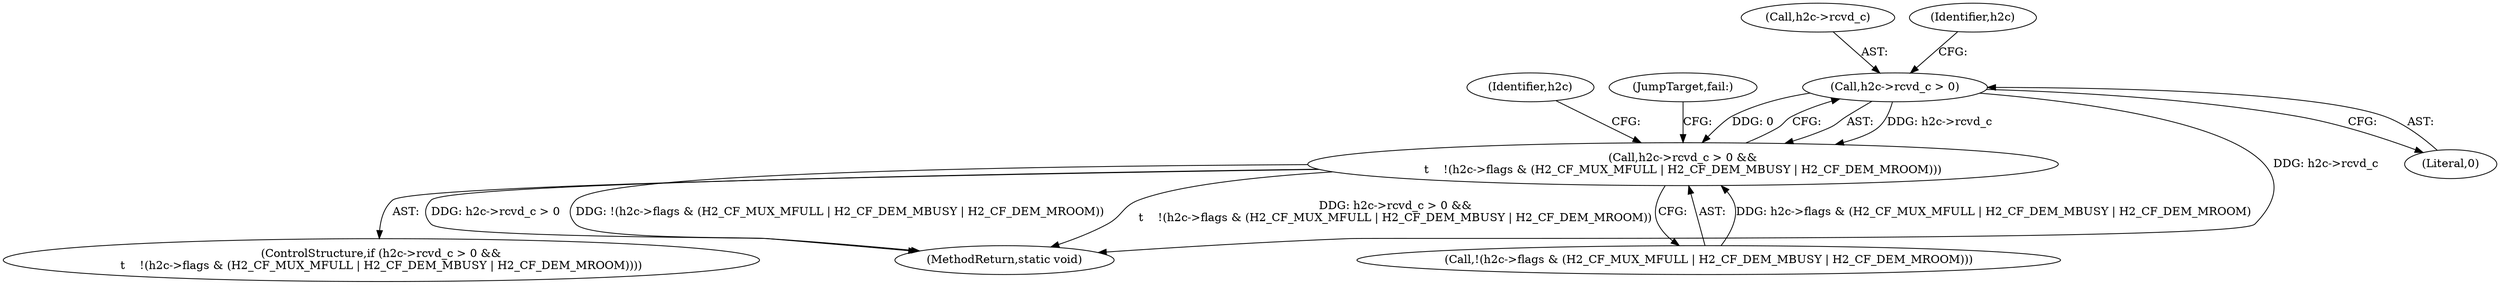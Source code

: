 digraph "0_haproxy_3f0e1ec70173593f4c2b3681b26c04a4ed5fc588@pointer" {
"1000835" [label="(Call,h2c->rcvd_c > 0)"];
"1000834" [label="(Call,h2c->rcvd_c > 0 &&\n\t    !(h2c->flags & (H2_CF_MUX_MFULL | H2_CF_DEM_MBUSY | H2_CF_DEM_MROOM)))"];
"1000836" [label="(Call,h2c->rcvd_c)"];
"1000851" [label="(Identifier,h2c)"];
"1000843" [label="(Identifier,h2c)"];
"1000852" [label="(JumpTarget,fail:)"];
"1000854" [label="(MethodReturn,static void)"];
"1000833" [label="(ControlStructure,if (h2c->rcvd_c > 0 &&\n\t    !(h2c->flags & (H2_CF_MUX_MFULL | H2_CF_DEM_MBUSY | H2_CF_DEM_MROOM))))"];
"1000839" [label="(Literal,0)"];
"1000835" [label="(Call,h2c->rcvd_c > 0)"];
"1000834" [label="(Call,h2c->rcvd_c > 0 &&\n\t    !(h2c->flags & (H2_CF_MUX_MFULL | H2_CF_DEM_MBUSY | H2_CF_DEM_MROOM)))"];
"1000840" [label="(Call,!(h2c->flags & (H2_CF_MUX_MFULL | H2_CF_DEM_MBUSY | H2_CF_DEM_MROOM)))"];
"1000835" -> "1000834"  [label="AST: "];
"1000835" -> "1000839"  [label="CFG: "];
"1000836" -> "1000835"  [label="AST: "];
"1000839" -> "1000835"  [label="AST: "];
"1000843" -> "1000835"  [label="CFG: "];
"1000834" -> "1000835"  [label="CFG: "];
"1000835" -> "1000854"  [label="DDG: h2c->rcvd_c"];
"1000835" -> "1000834"  [label="DDG: h2c->rcvd_c"];
"1000835" -> "1000834"  [label="DDG: 0"];
"1000834" -> "1000833"  [label="AST: "];
"1000834" -> "1000840"  [label="CFG: "];
"1000840" -> "1000834"  [label="AST: "];
"1000851" -> "1000834"  [label="CFG: "];
"1000852" -> "1000834"  [label="CFG: "];
"1000834" -> "1000854"  [label="DDG: h2c->rcvd_c > 0 &&\n\t    !(h2c->flags & (H2_CF_MUX_MFULL | H2_CF_DEM_MBUSY | H2_CF_DEM_MROOM))"];
"1000834" -> "1000854"  [label="DDG: h2c->rcvd_c > 0"];
"1000834" -> "1000854"  [label="DDG: !(h2c->flags & (H2_CF_MUX_MFULL | H2_CF_DEM_MBUSY | H2_CF_DEM_MROOM))"];
"1000840" -> "1000834"  [label="DDG: h2c->flags & (H2_CF_MUX_MFULL | H2_CF_DEM_MBUSY | H2_CF_DEM_MROOM)"];
}
